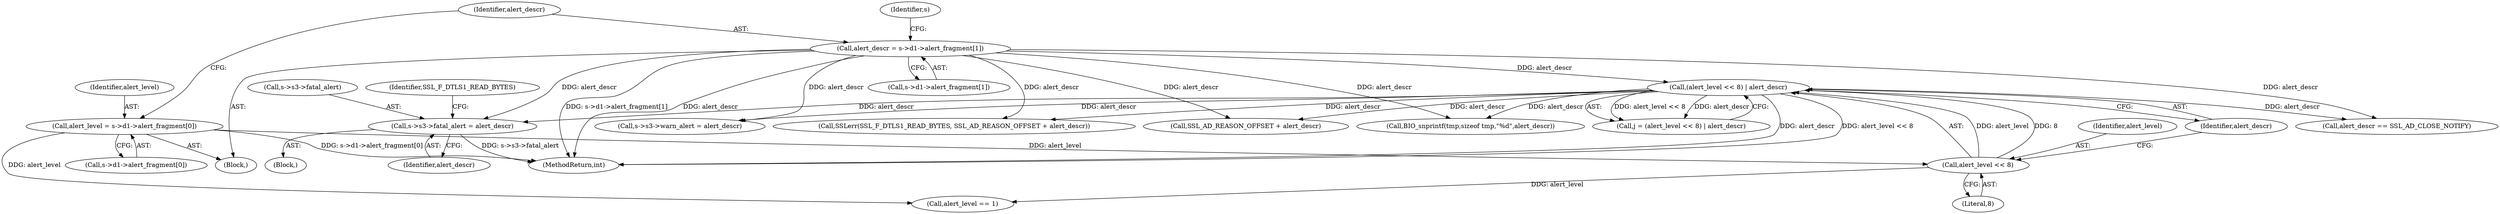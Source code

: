 digraph "0_openssl_103b171d8fc282ef435f8de9afbf7782e312961f_3@pointer" {
"1001239" [label="(Call,s->s3->fatal_alert = alert_descr)"];
"1001117" [label="(Call,(alert_level << 8) | alert_descr)"];
"1001118" [label="(Call,alert_level << 8)"];
"1001037" [label="(Call,alert_level = s->d1->alert_fragment[0])"];
"1001047" [label="(Call,alert_descr = s->d1->alert_fragment[1])"];
"1001131" [label="(Call,s->s3->warn_alert = alert_descr)"];
"1001239" [label="(Call,s->s3->fatal_alert = alert_descr)"];
"1001127" [label="(Call,alert_level == 1)"];
"1001121" [label="(Identifier,alert_descr)"];
"1001117" [label="(Call,(alert_level << 8) | alert_descr)"];
"1001119" [label="(Identifier,alert_level)"];
"1001246" [label="(Call,SSLerr(SSL_F_DTLS1_READ_BYTES, SSL_AD_REASON_OFFSET + alert_descr))"];
"1001232" [label="(Block,)"];
"1001245" [label="(Identifier,alert_descr)"];
"1001248" [label="(Call,SSL_AD_REASON_OFFSET + alert_descr)"];
"1001048" [label="(Identifier,alert_descr)"];
"1001059" [label="(Identifier,s)"];
"1001707" [label="(MethodReturn,int)"];
"1001251" [label="(Call,BIO_snprintf(tmp,sizeof tmp,\"%d\",alert_descr))"];
"1001038" [label="(Identifier,alert_level)"];
"1001118" [label="(Call,alert_level << 8)"];
"1001139" [label="(Call,alert_descr == SSL_AD_CLOSE_NOTIFY)"];
"1001120" [label="(Literal,8)"];
"1001047" [label="(Call,alert_descr = s->d1->alert_fragment[1])"];
"1001115" [label="(Call,j = (alert_level << 8) | alert_descr)"];
"1001037" [label="(Call,alert_level = s->d1->alert_fragment[0])"];
"1001247" [label="(Identifier,SSL_F_DTLS1_READ_BYTES)"];
"1001049" [label="(Call,s->d1->alert_fragment[1])"];
"1001035" [label="(Block,)"];
"1001240" [label="(Call,s->s3->fatal_alert)"];
"1001039" [label="(Call,s->d1->alert_fragment[0])"];
"1001239" -> "1001232"  [label="AST: "];
"1001239" -> "1001245"  [label="CFG: "];
"1001240" -> "1001239"  [label="AST: "];
"1001245" -> "1001239"  [label="AST: "];
"1001247" -> "1001239"  [label="CFG: "];
"1001239" -> "1001707"  [label="DDG: s->s3->fatal_alert"];
"1001117" -> "1001239"  [label="DDG: alert_descr"];
"1001047" -> "1001239"  [label="DDG: alert_descr"];
"1001117" -> "1001115"  [label="AST: "];
"1001117" -> "1001121"  [label="CFG: "];
"1001118" -> "1001117"  [label="AST: "];
"1001121" -> "1001117"  [label="AST: "];
"1001115" -> "1001117"  [label="CFG: "];
"1001117" -> "1001707"  [label="DDG: alert_descr"];
"1001117" -> "1001707"  [label="DDG: alert_level << 8"];
"1001117" -> "1001115"  [label="DDG: alert_level << 8"];
"1001117" -> "1001115"  [label="DDG: alert_descr"];
"1001118" -> "1001117"  [label="DDG: alert_level"];
"1001118" -> "1001117"  [label="DDG: 8"];
"1001047" -> "1001117"  [label="DDG: alert_descr"];
"1001117" -> "1001131"  [label="DDG: alert_descr"];
"1001117" -> "1001139"  [label="DDG: alert_descr"];
"1001117" -> "1001246"  [label="DDG: alert_descr"];
"1001117" -> "1001248"  [label="DDG: alert_descr"];
"1001117" -> "1001251"  [label="DDG: alert_descr"];
"1001118" -> "1001120"  [label="CFG: "];
"1001119" -> "1001118"  [label="AST: "];
"1001120" -> "1001118"  [label="AST: "];
"1001121" -> "1001118"  [label="CFG: "];
"1001037" -> "1001118"  [label="DDG: alert_level"];
"1001118" -> "1001127"  [label="DDG: alert_level"];
"1001037" -> "1001035"  [label="AST: "];
"1001037" -> "1001039"  [label="CFG: "];
"1001038" -> "1001037"  [label="AST: "];
"1001039" -> "1001037"  [label="AST: "];
"1001048" -> "1001037"  [label="CFG: "];
"1001037" -> "1001707"  [label="DDG: s->d1->alert_fragment[0]"];
"1001037" -> "1001127"  [label="DDG: alert_level"];
"1001047" -> "1001035"  [label="AST: "];
"1001047" -> "1001049"  [label="CFG: "];
"1001048" -> "1001047"  [label="AST: "];
"1001049" -> "1001047"  [label="AST: "];
"1001059" -> "1001047"  [label="CFG: "];
"1001047" -> "1001707"  [label="DDG: s->d1->alert_fragment[1]"];
"1001047" -> "1001707"  [label="DDG: alert_descr"];
"1001047" -> "1001131"  [label="DDG: alert_descr"];
"1001047" -> "1001139"  [label="DDG: alert_descr"];
"1001047" -> "1001246"  [label="DDG: alert_descr"];
"1001047" -> "1001248"  [label="DDG: alert_descr"];
"1001047" -> "1001251"  [label="DDG: alert_descr"];
}
